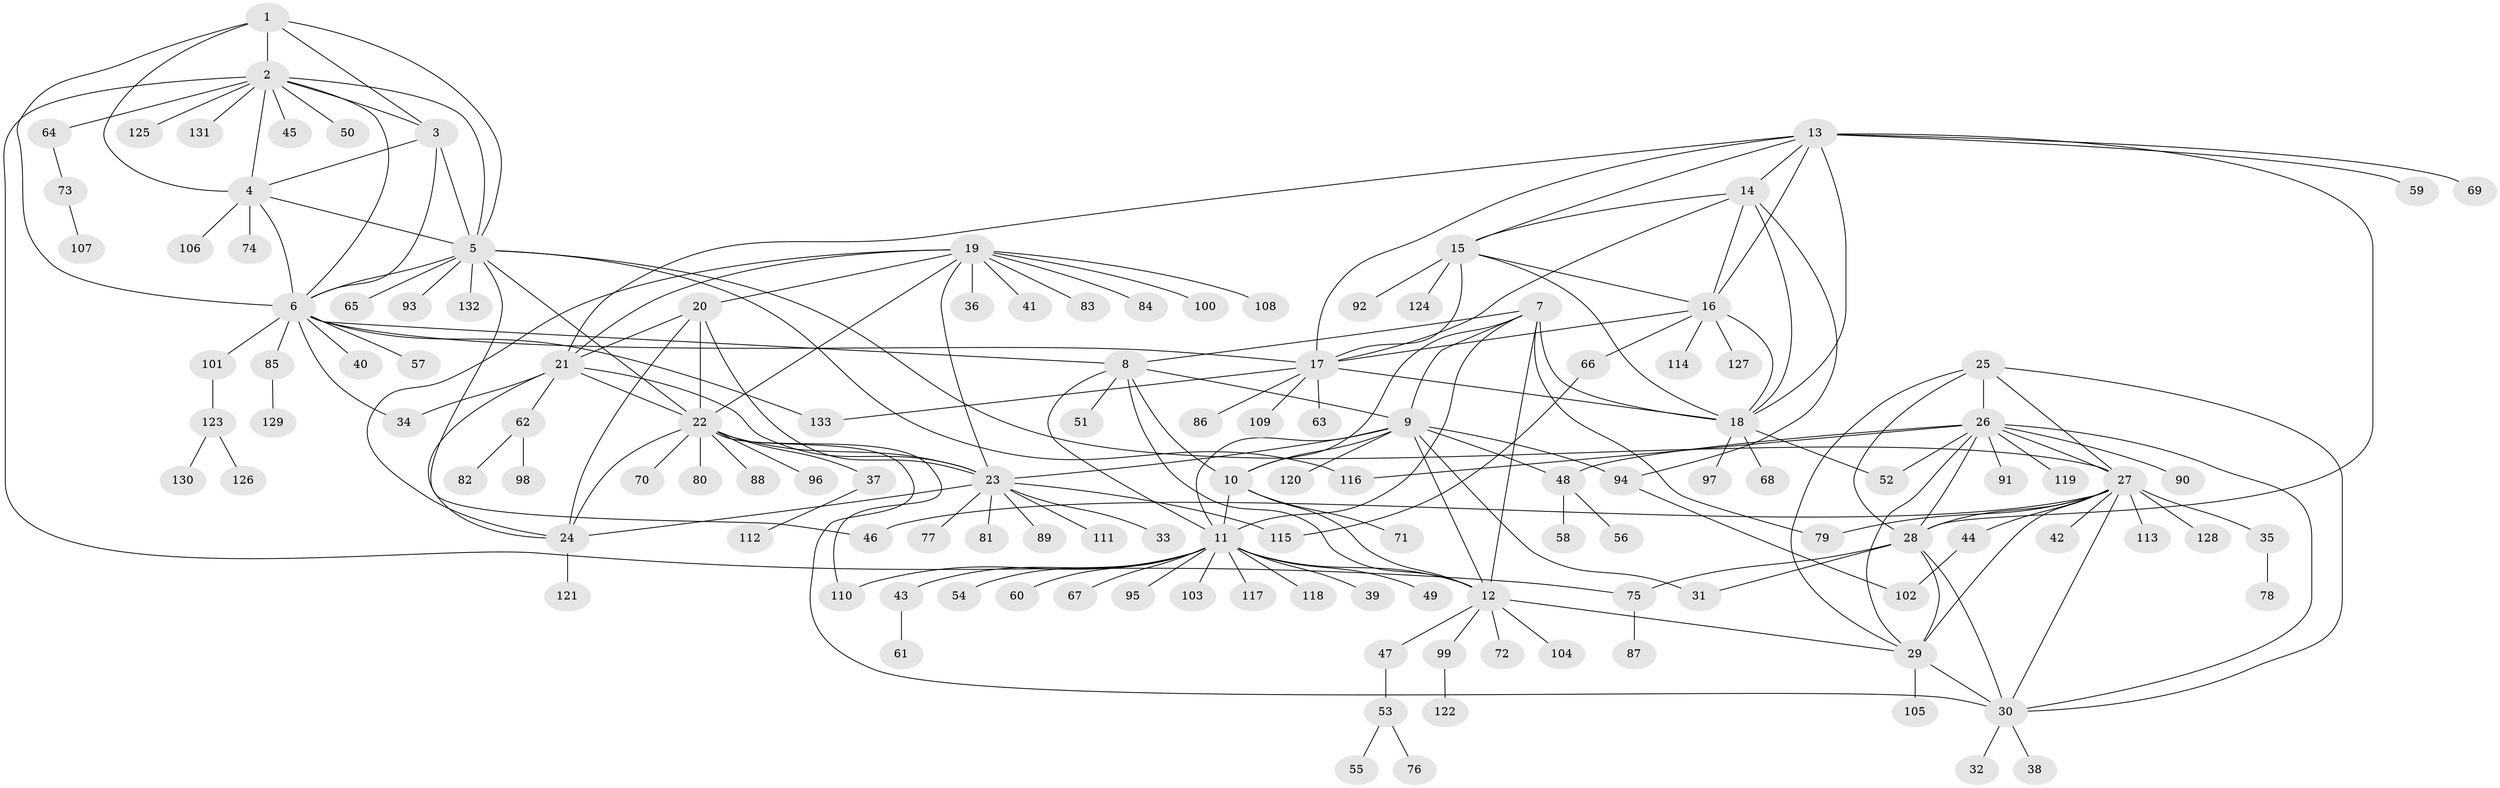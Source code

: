 // Generated by graph-tools (version 1.1) at 2025/54/03/09/25 04:54:38]
// undirected, 133 vertices, 201 edges
graph export_dot {
graph [start="1"]
  node [color=gray90,style=filled];
  1;
  2;
  3;
  4;
  5;
  6;
  7;
  8;
  9;
  10;
  11;
  12;
  13;
  14;
  15;
  16;
  17;
  18;
  19;
  20;
  21;
  22;
  23;
  24;
  25;
  26;
  27;
  28;
  29;
  30;
  31;
  32;
  33;
  34;
  35;
  36;
  37;
  38;
  39;
  40;
  41;
  42;
  43;
  44;
  45;
  46;
  47;
  48;
  49;
  50;
  51;
  52;
  53;
  54;
  55;
  56;
  57;
  58;
  59;
  60;
  61;
  62;
  63;
  64;
  65;
  66;
  67;
  68;
  69;
  70;
  71;
  72;
  73;
  74;
  75;
  76;
  77;
  78;
  79;
  80;
  81;
  82;
  83;
  84;
  85;
  86;
  87;
  88;
  89;
  90;
  91;
  92;
  93;
  94;
  95;
  96;
  97;
  98;
  99;
  100;
  101;
  102;
  103;
  104;
  105;
  106;
  107;
  108;
  109;
  110;
  111;
  112;
  113;
  114;
  115;
  116;
  117;
  118;
  119;
  120;
  121;
  122;
  123;
  124;
  125;
  126;
  127;
  128;
  129;
  130;
  131;
  132;
  133;
  1 -- 2;
  1 -- 3;
  1 -- 4;
  1 -- 5;
  1 -- 6;
  2 -- 3;
  2 -- 4;
  2 -- 5;
  2 -- 6;
  2 -- 45;
  2 -- 50;
  2 -- 64;
  2 -- 75;
  2 -- 125;
  2 -- 131;
  3 -- 4;
  3 -- 5;
  3 -- 6;
  4 -- 5;
  4 -- 6;
  4 -- 74;
  4 -- 106;
  5 -- 6;
  5 -- 22;
  5 -- 27;
  5 -- 46;
  5 -- 65;
  5 -- 93;
  5 -- 116;
  5 -- 132;
  6 -- 8;
  6 -- 17;
  6 -- 34;
  6 -- 40;
  6 -- 57;
  6 -- 85;
  6 -- 101;
  6 -- 133;
  7 -- 8;
  7 -- 9;
  7 -- 10;
  7 -- 11;
  7 -- 12;
  7 -- 18;
  7 -- 79;
  8 -- 9;
  8 -- 10;
  8 -- 11;
  8 -- 12;
  8 -- 51;
  9 -- 10;
  9 -- 11;
  9 -- 12;
  9 -- 23;
  9 -- 31;
  9 -- 48;
  9 -- 94;
  9 -- 120;
  10 -- 11;
  10 -- 12;
  10 -- 71;
  11 -- 12;
  11 -- 39;
  11 -- 43;
  11 -- 49;
  11 -- 54;
  11 -- 60;
  11 -- 67;
  11 -- 95;
  11 -- 103;
  11 -- 110;
  11 -- 117;
  11 -- 118;
  12 -- 29;
  12 -- 47;
  12 -- 72;
  12 -- 99;
  12 -- 104;
  13 -- 14;
  13 -- 15;
  13 -- 16;
  13 -- 17;
  13 -- 18;
  13 -- 21;
  13 -- 28;
  13 -- 59;
  13 -- 69;
  14 -- 15;
  14 -- 16;
  14 -- 17;
  14 -- 18;
  14 -- 94;
  15 -- 16;
  15 -- 17;
  15 -- 18;
  15 -- 92;
  15 -- 124;
  16 -- 17;
  16 -- 18;
  16 -- 66;
  16 -- 114;
  16 -- 127;
  17 -- 18;
  17 -- 63;
  17 -- 86;
  17 -- 109;
  17 -- 133;
  18 -- 52;
  18 -- 68;
  18 -- 97;
  19 -- 20;
  19 -- 21;
  19 -- 22;
  19 -- 23;
  19 -- 24;
  19 -- 36;
  19 -- 41;
  19 -- 83;
  19 -- 84;
  19 -- 100;
  19 -- 108;
  20 -- 21;
  20 -- 22;
  20 -- 23;
  20 -- 24;
  21 -- 22;
  21 -- 23;
  21 -- 24;
  21 -- 34;
  21 -- 62;
  22 -- 23;
  22 -- 24;
  22 -- 30;
  22 -- 37;
  22 -- 70;
  22 -- 80;
  22 -- 88;
  22 -- 96;
  22 -- 110;
  23 -- 24;
  23 -- 33;
  23 -- 77;
  23 -- 81;
  23 -- 89;
  23 -- 111;
  23 -- 115;
  24 -- 121;
  25 -- 26;
  25 -- 27;
  25 -- 28;
  25 -- 29;
  25 -- 30;
  26 -- 27;
  26 -- 28;
  26 -- 29;
  26 -- 30;
  26 -- 48;
  26 -- 52;
  26 -- 90;
  26 -- 91;
  26 -- 116;
  26 -- 119;
  27 -- 28;
  27 -- 29;
  27 -- 30;
  27 -- 35;
  27 -- 42;
  27 -- 44;
  27 -- 46;
  27 -- 79;
  27 -- 113;
  27 -- 128;
  28 -- 29;
  28 -- 30;
  28 -- 31;
  28 -- 75;
  29 -- 30;
  29 -- 105;
  30 -- 32;
  30 -- 38;
  35 -- 78;
  37 -- 112;
  43 -- 61;
  44 -- 102;
  47 -- 53;
  48 -- 56;
  48 -- 58;
  53 -- 55;
  53 -- 76;
  62 -- 82;
  62 -- 98;
  64 -- 73;
  66 -- 115;
  73 -- 107;
  75 -- 87;
  85 -- 129;
  94 -- 102;
  99 -- 122;
  101 -- 123;
  123 -- 126;
  123 -- 130;
}

